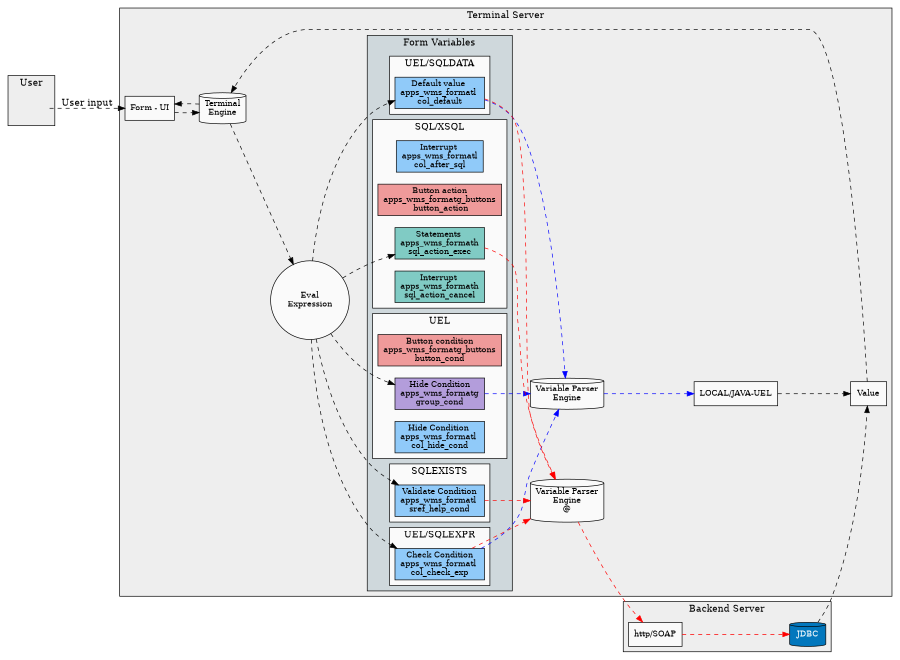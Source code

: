 digraph axionalterm {
    rankdir="LR"
    size="6"
    node [shape="box", fontsize="12", style="filled", fillcolor="#FAFAFA"];
    edge [style="dashed"];
    subgraph cluster_user {
        label="User"
        style="filled"
        fillcolor="#EEEEEE"
        shape="polygon"
        origin
    }
    subgraph cluster_frontend {
        label="Terminal Server"
        style="filled"
        fillcolor="#EEEEEE"
        newrank="true"
        form
        term
        eval
        parser1
        parser2
        LOCAL
        value
        subgraph cluster_vars {
            style="filled"
            fillcolor="#CFD8DC"
            label="Form Variables"
            rank="same"
            subgraph cluster_UEL_SQL_DATA {
                style="filled"
                fillcolor="#FAFAFA"
                label="UEL/SQLDATA"
                col_default
            }
            subgraph cluster_UEL_SQL_EXPR {
                style="filled"
                fillcolor="#FAFAFA"
                label="UEL/SQLEXPR"
                col_check_exp
            }
            subgraph cluster_SQL_EXISTS {
                style="filled"
                fillcolor="#FAFAFA"
                label="SQLEXISTS"
                sref_help_cond
            }
            subgraph cluster_UEL {
                style="filled"
                fillcolor="#FAFAFA"
                label="UEL"
                button_cond
                group_cond
                col_hide_cond
            }
            subgraph cluster_SQL_XSQL {
                style="filled"
                fillcolor="#FAFAFA"
                label="SQL/XSQL"
                col_after_sql
                button_action
                sql_action_exec
                sql_action_cancel
            }
        }
    }
    subgraph cluster_backend {
        style="filled"
        fillcolor="#EEEEEE"
        label="Backend Server"
        newrank="true"
        soap
        jdbc
    }
    origin [style="invis"]
    form [label="Form - UI"]
    term [label="Terminal\nEngine", shape="cylinder"]
    eval [label="Eval\nExpression", shape="circle"]
    col_hide_cond [label="Hide Condition \napps_wms_formatl \ncol_hide_cond", style="filled", fillcolor="#90CAF9"]
    group_cond [label="Hide Condition\napps_wms_formatg\ngroup_cond", style="filled", fillcolor="#B39DDB"]
    button_cond [label="Button condition\napps_wms_formatg_buttons\nbutton_cond", style="filled", fillcolor="#EF9A9A"]
    sql_action_exec [label="Statements \napps_wms_formath\nsql_action_exec", style="filled", fillcolor="#80CBC4"]
    sql_action_cancel [label="Interrupt \napps_wms_formath\nsql_action_cancel", style="filled", fillcolor="#80CBC4"]
    col_after_sql [label="Interrupt \napps_wms_formatl\ncol_after_sql", style="filled", fillcolor="#90CAF9"]
    col_default [label="Default value \napps_wms_formatl \ncol_default", style="filled", fillcolor="#90CAF9"]
    sref_help_cond [label="Validate Condition\napps_wms_formatl \nsref_help_cond", style="filled", fillcolor="#90CAF9"]
    col_check_exp [label="Check Condition\napps_wms_formatl \ncol_check_exp", style="filled", fillcolor="#90CAF9"]
    button_action [label="Button action\napps_wms_formatg_buttons\n button_action", style="filled", fillcolor="#EF9A9A"]
    parser1 [label="Variable Parser\nEngine", shape="cylinder"]
    parser2 [label="Variable Parser\nEngine\n@", shape="cylinder"]
    soap [label="http/SOAP"]
    jdbc [label="JDBC", shape="cylinder", style="filled", fillcolor="#0277BD", fontcolor="#FFFFFF"]
    LOCAL [label="LOCAL/JAVA-UEL"]
    value [label="Value"]
    origin -> form [label="User input"]
    form -> term
    term -> eval
    eval -> sref_help_cond [lhead="cluster_SQL_EXISTS"]
    eval -> sql_action_exec [lhead="cluster_SQL_XSQL"]
    eval -> group_cond [lhead="cluster_UEL"]
    eval -> col_default [lhead="cluster_UEL_SQL_DATA"]
    eval -> col_check_exp [lhead="cluster_UEL_SQL_EXPR"]
    sql_action_exec -> parser2 [ltail="cluster_SQL_XSQL", color="#FF0000"]
    group_cond -> parser1 [ltail="cluster_UEL" color="#0000FF"]
    sref_help_cond -> parser2 [color="#FF0000"]
    col_check_exp -> parser1 [color="#0000FF"]
    col_check_exp -> parser2 [color="#FF0000"]
    col_default -> parser1 [color="#0000FF"]
    col_default -> parser2 [color="#FF0000"]
    parser1 -> LOCAL [color="#0000FF"]
    parser2 -> soap [color="#FF0000"]
    soap -> jdbc [color="#FF0000"]
    LOCAL -> value
    jdbc -> value
    value -> term
    term -> form
}